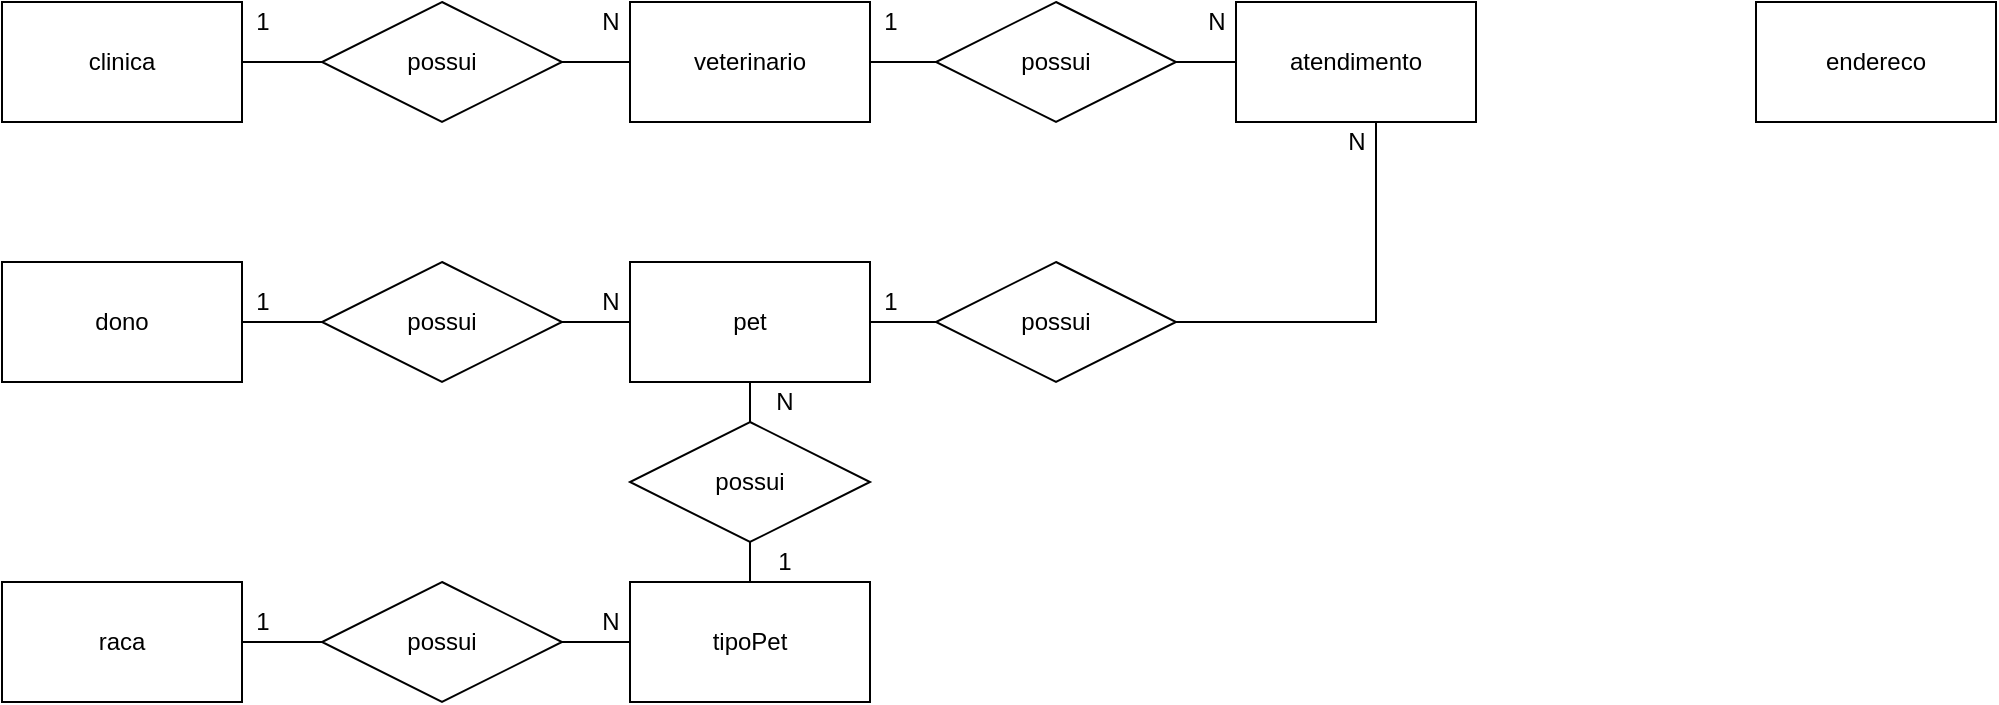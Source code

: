 <mxfile version="14.9.4" type="device" pages="2"><diagram id="_JgA25lerjsKXva9hFt7" name="conceitual"><mxGraphModel dx="868" dy="468" grid="1" gridSize="10" guides="1" tooltips="1" connect="1" arrows="1" fold="1" page="1" pageScale="1" pageWidth="827" pageHeight="1169" math="0" shadow="0"><root><mxCell id="0"/><mxCell id="1" parent="0"/><mxCell id="J23rv5IEKIx8CpCmiYf5-6" value="" style="edgeStyle=orthogonalEdgeStyle;rounded=0;orthogonalLoop=1;jettySize=auto;html=1;endArrow=none;endFill=0;" parent="1" source="J23rv5IEKIx8CpCmiYf5-1" target="J23rv5IEKIx8CpCmiYf5-5" edge="1"><mxGeometry relative="1" as="geometry"/></mxCell><mxCell id="J23rv5IEKIx8CpCmiYf5-1" value="clinica" style="rounded=0;whiteSpace=wrap;html=1;" parent="1" vertex="1"><mxGeometry x="33" y="40" width="120" height="60" as="geometry"/></mxCell><mxCell id="RUqKkkDbmmwLhvXw8-bc-13" value="" style="edgeStyle=orthogonalEdgeStyle;rounded=0;orthogonalLoop=1;jettySize=auto;html=1;endArrow=none;endFill=0;" edge="1" parent="1" source="J23rv5IEKIx8CpCmiYf5-2" target="RUqKkkDbmmwLhvXw8-bc-4"><mxGeometry relative="1" as="geometry"/></mxCell><mxCell id="J23rv5IEKIx8CpCmiYf5-2" value="veterinario" style="rounded=0;whiteSpace=wrap;html=1;" parent="1" vertex="1"><mxGeometry x="347" y="40" width="120" height="60" as="geometry"/></mxCell><mxCell id="J23rv5IEKIx8CpCmiYf5-12" value="" style="edgeStyle=orthogonalEdgeStyle;rounded=0;orthogonalLoop=1;jettySize=auto;html=1;endArrow=none;endFill=0;entryX=0;entryY=0.5;entryDx=0;entryDy=0;" parent="1" source="J23rv5IEKIx8CpCmiYf5-3" target="RUqKkkDbmmwLhvXw8-bc-11" edge="1"><mxGeometry relative="1" as="geometry"><mxPoint x="193" y="210" as="targetPoint"/></mxGeometry></mxCell><mxCell id="J23rv5IEKIx8CpCmiYf5-3" value="dono" style="rounded=0;whiteSpace=wrap;html=1;" parent="1" vertex="1"><mxGeometry x="33" y="170" width="120" height="60" as="geometry"/></mxCell><mxCell id="J23rv5IEKIx8CpCmiYf5-4" value="raca" style="rounded=0;whiteSpace=wrap;html=1;" parent="1" vertex="1"><mxGeometry x="33" y="330" width="120" height="60" as="geometry"/></mxCell><mxCell id="J23rv5IEKIx8CpCmiYf5-7" value="" style="edgeStyle=orthogonalEdgeStyle;rounded=0;orthogonalLoop=1;jettySize=auto;html=1;endArrow=none;endFill=0;" parent="1" source="J23rv5IEKIx8CpCmiYf5-5" target="J23rv5IEKIx8CpCmiYf5-2" edge="1"><mxGeometry relative="1" as="geometry"/></mxCell><mxCell id="J23rv5IEKIx8CpCmiYf5-5" value="possui" style="shape=rhombus;perimeter=rhombusPerimeter;whiteSpace=wrap;html=1;align=center;" parent="1" vertex="1"><mxGeometry x="193" y="40" width="120" height="60" as="geometry"/></mxCell><mxCell id="RUqKkkDbmmwLhvXw8-bc-15" style="edgeStyle=orthogonalEdgeStyle;rounded=0;orthogonalLoop=1;jettySize=auto;html=1;endArrow=none;endFill=0;entryX=1;entryY=0.5;entryDx=0;entryDy=0;" edge="1" parent="1" source="RUqKkkDbmmwLhvXw8-bc-2" target="RUqKkkDbmmwLhvXw8-bc-5"><mxGeometry relative="1" as="geometry"><mxPoint x="710" y="120" as="targetPoint"/><Array as="points"><mxPoint x="720" y="200"/></Array></mxGeometry></mxCell><mxCell id="RUqKkkDbmmwLhvXw8-bc-2" value="atendimento" style="rounded=0;whiteSpace=wrap;html=1;" vertex="1" parent="1"><mxGeometry x="650" y="40" width="120" height="60" as="geometry"/></mxCell><mxCell id="RUqKkkDbmmwLhvXw8-bc-3" value="endereco" style="rounded=0;whiteSpace=wrap;html=1;" vertex="1" parent="1"><mxGeometry x="910" y="40" width="120" height="60" as="geometry"/></mxCell><mxCell id="RUqKkkDbmmwLhvXw8-bc-14" value="" style="edgeStyle=orthogonalEdgeStyle;rounded=0;orthogonalLoop=1;jettySize=auto;html=1;endArrow=none;endFill=0;" edge="1" parent="1" source="RUqKkkDbmmwLhvXw8-bc-4" target="RUqKkkDbmmwLhvXw8-bc-2"><mxGeometry relative="1" as="geometry"/></mxCell><mxCell id="RUqKkkDbmmwLhvXw8-bc-4" value="possui" style="shape=rhombus;perimeter=rhombusPerimeter;whiteSpace=wrap;html=1;align=center;" vertex="1" parent="1"><mxGeometry x="500" y="40" width="120" height="60" as="geometry"/></mxCell><mxCell id="RUqKkkDbmmwLhvXw8-bc-5" value="possui" style="shape=rhombus;perimeter=rhombusPerimeter;whiteSpace=wrap;html=1;align=center;" vertex="1" parent="1"><mxGeometry x="500" y="170" width="120" height="60" as="geometry"/></mxCell><mxCell id="RUqKkkDbmmwLhvXw8-bc-16" value="" style="edgeStyle=orthogonalEdgeStyle;rounded=0;orthogonalLoop=1;jettySize=auto;html=1;endArrow=none;endFill=0;" edge="1" parent="1" source="RUqKkkDbmmwLhvXw8-bc-7" target="RUqKkkDbmmwLhvXw8-bc-5"><mxGeometry relative="1" as="geometry"/></mxCell><mxCell id="RUqKkkDbmmwLhvXw8-bc-18" value="" style="edgeStyle=orthogonalEdgeStyle;rounded=0;orthogonalLoop=1;jettySize=auto;html=1;endArrow=none;endFill=0;" edge="1" parent="1" source="RUqKkkDbmmwLhvXw8-bc-7" target="RUqKkkDbmmwLhvXw8-bc-10"><mxGeometry relative="1" as="geometry"/></mxCell><mxCell id="RUqKkkDbmmwLhvXw8-bc-7" value="pet" style="rounded=0;whiteSpace=wrap;html=1;" vertex="1" parent="1"><mxGeometry x="347" y="170" width="120" height="60" as="geometry"/></mxCell><mxCell id="RUqKkkDbmmwLhvXw8-bc-20" value="" style="edgeStyle=orthogonalEdgeStyle;rounded=0;orthogonalLoop=1;jettySize=auto;html=1;endArrow=none;endFill=0;" edge="1" parent="1" source="RUqKkkDbmmwLhvXw8-bc-8" target="RUqKkkDbmmwLhvXw8-bc-12"><mxGeometry relative="1" as="geometry"/></mxCell><mxCell id="RUqKkkDbmmwLhvXw8-bc-8" value="tipoPet" style="rounded=0;whiteSpace=wrap;html=1;" vertex="1" parent="1"><mxGeometry x="347" y="330" width="120" height="60" as="geometry"/></mxCell><mxCell id="RUqKkkDbmmwLhvXw8-bc-19" value="" style="edgeStyle=orthogonalEdgeStyle;rounded=0;orthogonalLoop=1;jettySize=auto;html=1;endArrow=none;endFill=0;" edge="1" parent="1" source="RUqKkkDbmmwLhvXw8-bc-10" target="RUqKkkDbmmwLhvXw8-bc-8"><mxGeometry relative="1" as="geometry"/></mxCell><mxCell id="RUqKkkDbmmwLhvXw8-bc-10" value="possui" style="shape=rhombus;perimeter=rhombusPerimeter;whiteSpace=wrap;html=1;align=center;" vertex="1" parent="1"><mxGeometry x="347" y="250" width="120" height="60" as="geometry"/></mxCell><mxCell id="RUqKkkDbmmwLhvXw8-bc-17" value="" style="edgeStyle=orthogonalEdgeStyle;rounded=0;orthogonalLoop=1;jettySize=auto;html=1;endArrow=none;endFill=0;" edge="1" parent="1" source="RUqKkkDbmmwLhvXw8-bc-11" target="RUqKkkDbmmwLhvXw8-bc-7"><mxGeometry relative="1" as="geometry"/></mxCell><mxCell id="RUqKkkDbmmwLhvXw8-bc-11" value="possui" style="shape=rhombus;perimeter=rhombusPerimeter;whiteSpace=wrap;html=1;align=center;" vertex="1" parent="1"><mxGeometry x="193" y="170" width="120" height="60" as="geometry"/></mxCell><mxCell id="RUqKkkDbmmwLhvXw8-bc-21" value="" style="edgeStyle=orthogonalEdgeStyle;rounded=0;orthogonalLoop=1;jettySize=auto;html=1;endArrow=none;endFill=0;" edge="1" parent="1" source="RUqKkkDbmmwLhvXw8-bc-12" target="J23rv5IEKIx8CpCmiYf5-4"><mxGeometry relative="1" as="geometry"/></mxCell><mxCell id="RUqKkkDbmmwLhvXw8-bc-12" value="possui" style="shape=rhombus;perimeter=rhombusPerimeter;whiteSpace=wrap;html=1;align=center;" vertex="1" parent="1"><mxGeometry x="193" y="330" width="120" height="60" as="geometry"/></mxCell><mxCell id="RUqKkkDbmmwLhvXw8-bc-22" value="1" style="text;html=1;align=center;verticalAlign=middle;resizable=0;points=[];autosize=1;strokeColor=none;" vertex="1" parent="1"><mxGeometry x="153" y="40" width="20" height="20" as="geometry"/></mxCell><mxCell id="RUqKkkDbmmwLhvXw8-bc-23" value="1" style="text;html=1;align=center;verticalAlign=middle;resizable=0;points=[];autosize=1;strokeColor=none;" vertex="1" parent="1"><mxGeometry x="467" y="40" width="20" height="20" as="geometry"/></mxCell><mxCell id="RUqKkkDbmmwLhvXw8-bc-24" value="N" style="text;html=1;align=center;verticalAlign=middle;resizable=0;points=[];autosize=1;strokeColor=none;" vertex="1" parent="1"><mxGeometry x="327" y="40" width="20" height="20" as="geometry"/></mxCell><mxCell id="RUqKkkDbmmwLhvXw8-bc-25" value="N" style="text;html=1;align=center;verticalAlign=middle;resizable=0;points=[];autosize=1;strokeColor=none;" vertex="1" parent="1"><mxGeometry x="630" y="40" width="20" height="20" as="geometry"/></mxCell><mxCell id="RUqKkkDbmmwLhvXw8-bc-26" value="N" style="text;html=1;align=center;verticalAlign=middle;resizable=0;points=[];autosize=1;strokeColor=none;" vertex="1" parent="1"><mxGeometry x="700" y="100" width="20" height="20" as="geometry"/></mxCell><mxCell id="RUqKkkDbmmwLhvXw8-bc-27" value="1" style="text;html=1;align=center;verticalAlign=middle;resizable=0;points=[];autosize=1;strokeColor=none;" vertex="1" parent="1"><mxGeometry x="467" y="180" width="20" height="20" as="geometry"/></mxCell><mxCell id="RUqKkkDbmmwLhvXw8-bc-28" value="N" style="text;html=1;align=center;verticalAlign=middle;resizable=0;points=[];autosize=1;strokeColor=none;" vertex="1" parent="1"><mxGeometry x="414" y="230" width="20" height="20" as="geometry"/></mxCell><mxCell id="RUqKkkDbmmwLhvXw8-bc-29" value="N" style="text;html=1;align=center;verticalAlign=middle;resizable=0;points=[];autosize=1;strokeColor=none;" vertex="1" parent="1"><mxGeometry x="327" y="180" width="20" height="20" as="geometry"/></mxCell><mxCell id="RUqKkkDbmmwLhvXw8-bc-30" value="1" style="text;html=1;align=center;verticalAlign=middle;resizable=0;points=[];autosize=1;strokeColor=none;" vertex="1" parent="1"><mxGeometry x="414" y="310" width="20" height="20" as="geometry"/></mxCell><mxCell id="RUqKkkDbmmwLhvXw8-bc-31" value="N" style="text;html=1;align=center;verticalAlign=middle;resizable=0;points=[];autosize=1;strokeColor=none;" vertex="1" parent="1"><mxGeometry x="327" y="340" width="20" height="20" as="geometry"/></mxCell><mxCell id="RUqKkkDbmmwLhvXw8-bc-32" value="1" style="text;html=1;align=center;verticalAlign=middle;resizable=0;points=[];autosize=1;strokeColor=none;" vertex="1" parent="1"><mxGeometry x="153" y="340" width="20" height="20" as="geometry"/></mxCell><mxCell id="RUqKkkDbmmwLhvXw8-bc-33" value="1" style="text;html=1;align=center;verticalAlign=middle;resizable=0;points=[];autosize=1;strokeColor=none;" vertex="1" parent="1"><mxGeometry x="153" y="180" width="20" height="20" as="geometry"/></mxCell></root></mxGraphModel></diagram><diagram id="LG49b19jM-xeZn8pCoMF" name="logico"><mxGraphModel dx="868" dy="468" grid="1" gridSize="10" guides="1" tooltips="1" connect="1" arrows="1" fold="1" page="1" pageScale="1" pageWidth="827" pageHeight="1169" math="0" shadow="0"><root><mxCell id="FNRWbGEKqF-MMh36kJEj-0"/><mxCell id="FNRWbGEKqF-MMh36kJEj-1" parent="FNRWbGEKqF-MMh36kJEj-0"/></root></mxGraphModel></diagram></mxfile>